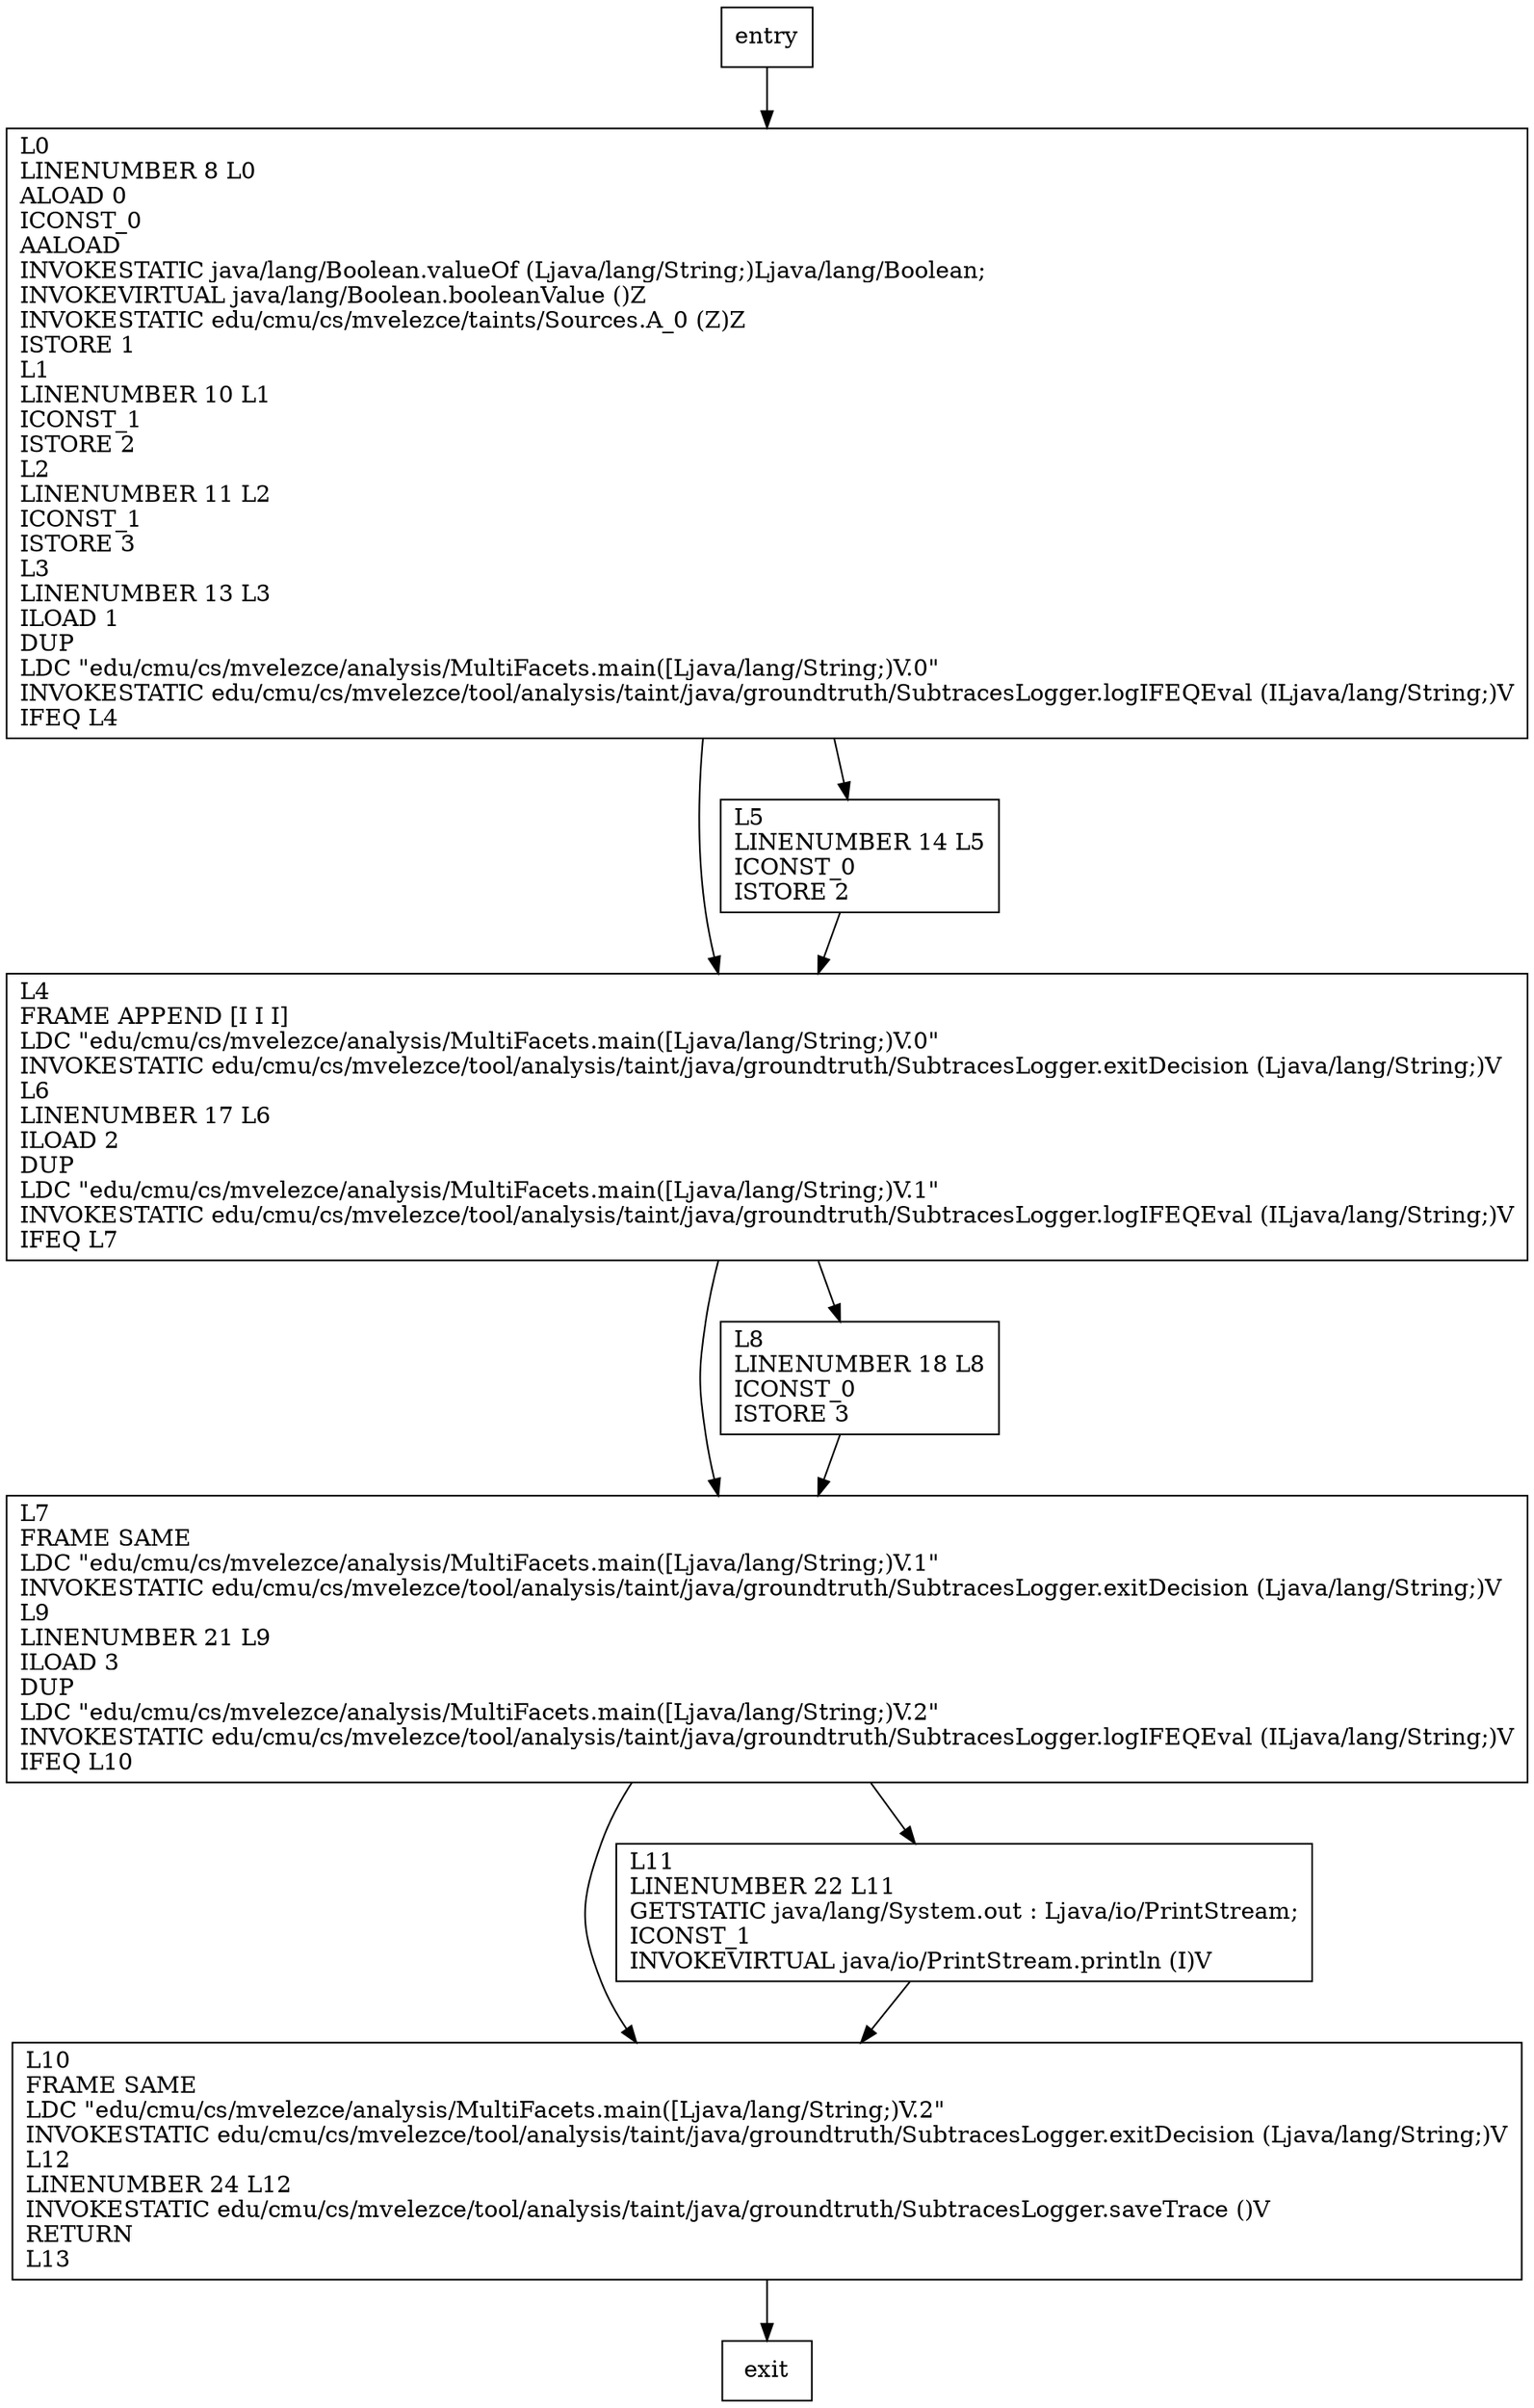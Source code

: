 digraph main {
node [shape=record];
1873149031 [label="L10\lFRAME SAME\lLDC \"edu/cmu/cs/mvelezce/analysis/MultiFacets.main([Ljava/lang/String;)V.2\"\lINVOKESTATIC edu/cmu/cs/mvelezce/tool/analysis/taint/java/groundtruth/SubtracesLogger.exitDecision (Ljava/lang/String;)V\lL12\lLINENUMBER 24 L12\lINVOKESTATIC edu/cmu/cs/mvelezce/tool/analysis/taint/java/groundtruth/SubtracesLogger.saveTrace ()V\lRETURN\lL13\l"];
44746251 [label="L0\lLINENUMBER 8 L0\lALOAD 0\lICONST_0\lAALOAD\lINVOKESTATIC java/lang/Boolean.valueOf (Ljava/lang/String;)Ljava/lang/Boolean;\lINVOKEVIRTUAL java/lang/Boolean.booleanValue ()Z\lINVOKESTATIC edu/cmu/cs/mvelezce/taints/Sources.A_0 (Z)Z\lISTORE 1\lL1\lLINENUMBER 10 L1\lICONST_1\lISTORE 2\lL2\lLINENUMBER 11 L2\lICONST_1\lISTORE 3\lL3\lLINENUMBER 13 L3\lILOAD 1\lDUP\lLDC \"edu/cmu/cs/mvelezce/analysis/MultiFacets.main([Ljava/lang/String;)V.0\"\lINVOKESTATIC edu/cmu/cs/mvelezce/tool/analysis/taint/java/groundtruth/SubtracesLogger.logIFEQEval (ILjava/lang/String;)V\lIFEQ L4\l"];
266267666 [label="L4\lFRAME APPEND [I I I]\lLDC \"edu/cmu/cs/mvelezce/analysis/MultiFacets.main([Ljava/lang/String;)V.0\"\lINVOKESTATIC edu/cmu/cs/mvelezce/tool/analysis/taint/java/groundtruth/SubtracesLogger.exitDecision (Ljava/lang/String;)V\lL6\lLINENUMBER 17 L6\lILOAD 2\lDUP\lLDC \"edu/cmu/cs/mvelezce/analysis/MultiFacets.main([Ljava/lang/String;)V.1\"\lINVOKESTATIC edu/cmu/cs/mvelezce/tool/analysis/taint/java/groundtruth/SubtracesLogger.logIFEQEval (ILjava/lang/String;)V\lIFEQ L7\l"];
389415616 [label="L5\lLINENUMBER 14 L5\lICONST_0\lISTORE 2\l"];
485281961 [label="L7\lFRAME SAME\lLDC \"edu/cmu/cs/mvelezce/analysis/MultiFacets.main([Ljava/lang/String;)V.1\"\lINVOKESTATIC edu/cmu/cs/mvelezce/tool/analysis/taint/java/groundtruth/SubtracesLogger.exitDecision (Ljava/lang/String;)V\lL9\lLINENUMBER 21 L9\lILOAD 3\lDUP\lLDC \"edu/cmu/cs/mvelezce/analysis/MultiFacets.main([Ljava/lang/String;)V.2\"\lINVOKESTATIC edu/cmu/cs/mvelezce/tool/analysis/taint/java/groundtruth/SubtracesLogger.logIFEQEval (ILjava/lang/String;)V\lIFEQ L10\l"];
400761853 [label="L11\lLINENUMBER 22 L11\lGETSTATIC java/lang/System.out : Ljava/io/PrintStream;\lICONST_1\lINVOKEVIRTUAL java/io/PrintStream.println (I)V\l"];
1210242977 [label="L8\lLINENUMBER 18 L8\lICONST_0\lISTORE 3\l"];
entry;
exit;
entry -> 44746251;
1873149031 -> exit;
44746251 -> 266267666;
44746251 -> 389415616;
266267666 -> 485281961;
266267666 -> 1210242977;
389415616 -> 266267666;
485281961 -> 1873149031;
485281961 -> 400761853;
400761853 -> 1873149031;
1210242977 -> 485281961;
}
